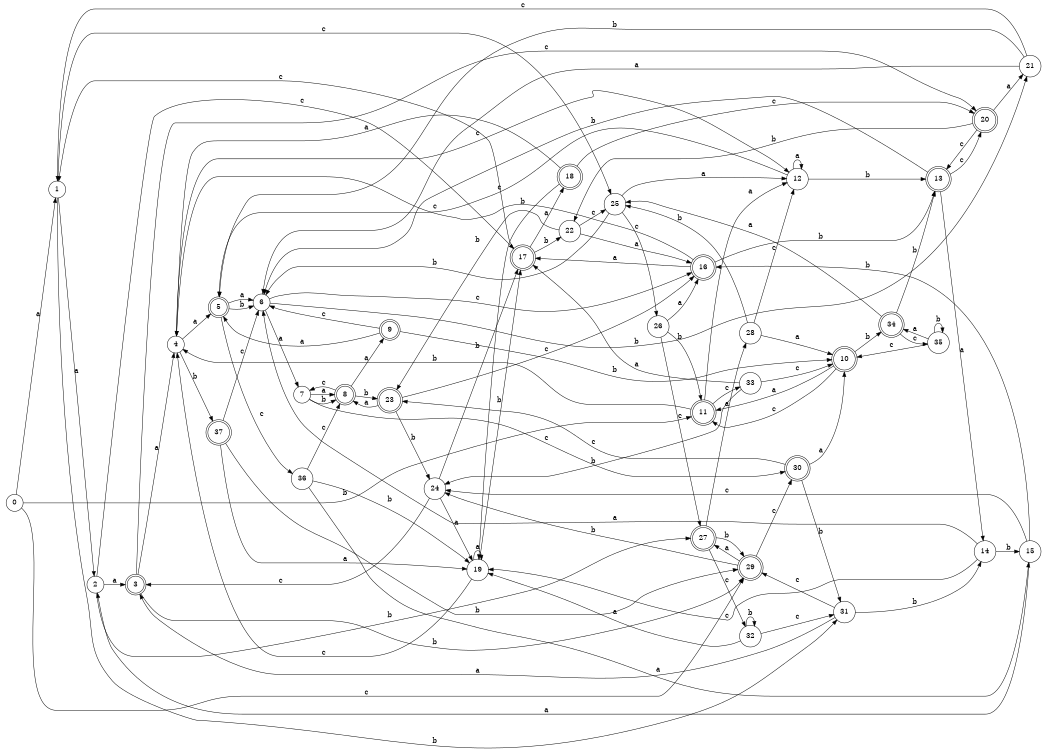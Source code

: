 digraph n31_9 {
__start0 [label="" shape="none"];

rankdir=LR;
size="8,5";

s0 [style="filled", color="black", fillcolor="white" shape="circle", label="0"];
s1 [style="filled", color="black", fillcolor="white" shape="circle", label="1"];
s2 [style="filled", color="black", fillcolor="white" shape="circle", label="2"];
s3 [style="rounded,filled", color="black", fillcolor="white" shape="doublecircle", label="3"];
s4 [style="filled", color="black", fillcolor="white" shape="circle", label="4"];
s5 [style="rounded,filled", color="black", fillcolor="white" shape="doublecircle", label="5"];
s6 [style="filled", color="black", fillcolor="white" shape="circle", label="6"];
s7 [style="filled", color="black", fillcolor="white" shape="circle", label="7"];
s8 [style="rounded,filled", color="black", fillcolor="white" shape="doublecircle", label="8"];
s9 [style="rounded,filled", color="black", fillcolor="white" shape="doublecircle", label="9"];
s10 [style="rounded,filled", color="black", fillcolor="white" shape="doublecircle", label="10"];
s11 [style="rounded,filled", color="black", fillcolor="white" shape="doublecircle", label="11"];
s12 [style="filled", color="black", fillcolor="white" shape="circle", label="12"];
s13 [style="rounded,filled", color="black", fillcolor="white" shape="doublecircle", label="13"];
s14 [style="filled", color="black", fillcolor="white" shape="circle", label="14"];
s15 [style="filled", color="black", fillcolor="white" shape="circle", label="15"];
s16 [style="rounded,filled", color="black", fillcolor="white" shape="doublecircle", label="16"];
s17 [style="rounded,filled", color="black", fillcolor="white" shape="doublecircle", label="17"];
s18 [style="rounded,filled", color="black", fillcolor="white" shape="doublecircle", label="18"];
s19 [style="filled", color="black", fillcolor="white" shape="circle", label="19"];
s20 [style="rounded,filled", color="black", fillcolor="white" shape="doublecircle", label="20"];
s21 [style="filled", color="black", fillcolor="white" shape="circle", label="21"];
s22 [style="filled", color="black", fillcolor="white" shape="circle", label="22"];
s23 [style="rounded,filled", color="black", fillcolor="white" shape="doublecircle", label="23"];
s24 [style="filled", color="black", fillcolor="white" shape="circle", label="24"];
s25 [style="filled", color="black", fillcolor="white" shape="circle", label="25"];
s26 [style="filled", color="black", fillcolor="white" shape="circle", label="26"];
s27 [style="rounded,filled", color="black", fillcolor="white" shape="doublecircle", label="27"];
s28 [style="filled", color="black", fillcolor="white" shape="circle", label="28"];
s29 [style="rounded,filled", color="black", fillcolor="white" shape="doublecircle", label="29"];
s30 [style="rounded,filled", color="black", fillcolor="white" shape="doublecircle", label="30"];
s31 [style="filled", color="black", fillcolor="white" shape="circle", label="31"];
s32 [style="filled", color="black", fillcolor="white" shape="circle", label="32"];
s33 [style="filled", color="black", fillcolor="white" shape="circle", label="33"];
s34 [style="rounded,filled", color="black", fillcolor="white" shape="doublecircle", label="34"];
s35 [style="filled", color="black", fillcolor="white" shape="circle", label="35"];
s36 [style="filled", color="black", fillcolor="white" shape="circle", label="36"];
s37 [style="rounded,filled", color="black", fillcolor="white" shape="doublecircle", label="37"];
s0 -> s1 [label="a"];
s0 -> s11 [label="b"];
s0 -> s29 [label="c"];
s1 -> s2 [label="a"];
s1 -> s31 [label="b"];
s1 -> s25 [label="c"];
s2 -> s3 [label="a"];
s2 -> s27 [label="b"];
s2 -> s17 [label="c"];
s3 -> s4 [label="a"];
s3 -> s29 [label="b"];
s3 -> s20 [label="c"];
s4 -> s5 [label="a"];
s4 -> s37 [label="b"];
s4 -> s12 [label="c"];
s5 -> s6 [label="a"];
s5 -> s6 [label="b"];
s5 -> s36 [label="c"];
s6 -> s7 [label="a"];
s6 -> s21 [label="b"];
s6 -> s16 [label="c"];
s7 -> s8 [label="a"];
s7 -> s8 [label="b"];
s7 -> s30 [label="c"];
s8 -> s9 [label="a"];
s8 -> s23 [label="b"];
s8 -> s7 [label="c"];
s9 -> s5 [label="a"];
s9 -> s10 [label="b"];
s9 -> s6 [label="c"];
s10 -> s11 [label="a"];
s10 -> s34 [label="b"];
s10 -> s11 [label="c"];
s11 -> s12 [label="a"];
s11 -> s4 [label="b"];
s11 -> s33 [label="c"];
s12 -> s12 [label="a"];
s12 -> s13 [label="b"];
s12 -> s5 [label="c"];
s13 -> s14 [label="a"];
s13 -> s6 [label="b"];
s13 -> s20 [label="c"];
s14 -> s6 [label="a"];
s14 -> s15 [label="b"];
s14 -> s19 [label="c"];
s15 -> s2 [label="a"];
s15 -> s16 [label="b"];
s15 -> s24 [label="c"];
s16 -> s17 [label="a"];
s16 -> s13 [label="b"];
s16 -> s4 [label="c"];
s17 -> s18 [label="a"];
s17 -> s22 [label="b"];
s17 -> s1 [label="c"];
s18 -> s4 [label="a"];
s18 -> s19 [label="b"];
s18 -> s20 [label="c"];
s19 -> s19 [label="a"];
s19 -> s17 [label="b"];
s19 -> s4 [label="c"];
s20 -> s21 [label="a"];
s20 -> s22 [label="b"];
s20 -> s13 [label="c"];
s21 -> s6 [label="a"];
s21 -> s5 [label="b"];
s21 -> s1 [label="c"];
s22 -> s16 [label="a"];
s22 -> s23 [label="b"];
s22 -> s25 [label="c"];
s23 -> s8 [label="a"];
s23 -> s24 [label="b"];
s23 -> s16 [label="c"];
s24 -> s19 [label="a"];
s24 -> s17 [label="b"];
s24 -> s3 [label="c"];
s25 -> s12 [label="a"];
s25 -> s6 [label="b"];
s25 -> s26 [label="c"];
s26 -> s16 [label="a"];
s26 -> s11 [label="b"];
s26 -> s27 [label="c"];
s27 -> s28 [label="a"];
s27 -> s29 [label="b"];
s27 -> s32 [label="c"];
s28 -> s10 [label="a"];
s28 -> s25 [label="b"];
s28 -> s12 [label="c"];
s29 -> s27 [label="a"];
s29 -> s24 [label="b"];
s29 -> s30 [label="c"];
s30 -> s10 [label="a"];
s30 -> s31 [label="b"];
s30 -> s23 [label="c"];
s31 -> s3 [label="a"];
s31 -> s14 [label="b"];
s31 -> s29 [label="c"];
s32 -> s19 [label="a"];
s32 -> s32 [label="b"];
s32 -> s31 [label="c"];
s33 -> s17 [label="a"];
s33 -> s24 [label="b"];
s33 -> s10 [label="c"];
s34 -> s25 [label="a"];
s34 -> s13 [label="b"];
s34 -> s35 [label="c"];
s35 -> s34 [label="a"];
s35 -> s35 [label="b"];
s35 -> s10 [label="c"];
s36 -> s15 [label="a"];
s36 -> s19 [label="b"];
s36 -> s8 [label="c"];
s37 -> s19 [label="a"];
s37 -> s29 [label="b"];
s37 -> s6 [label="c"];

}